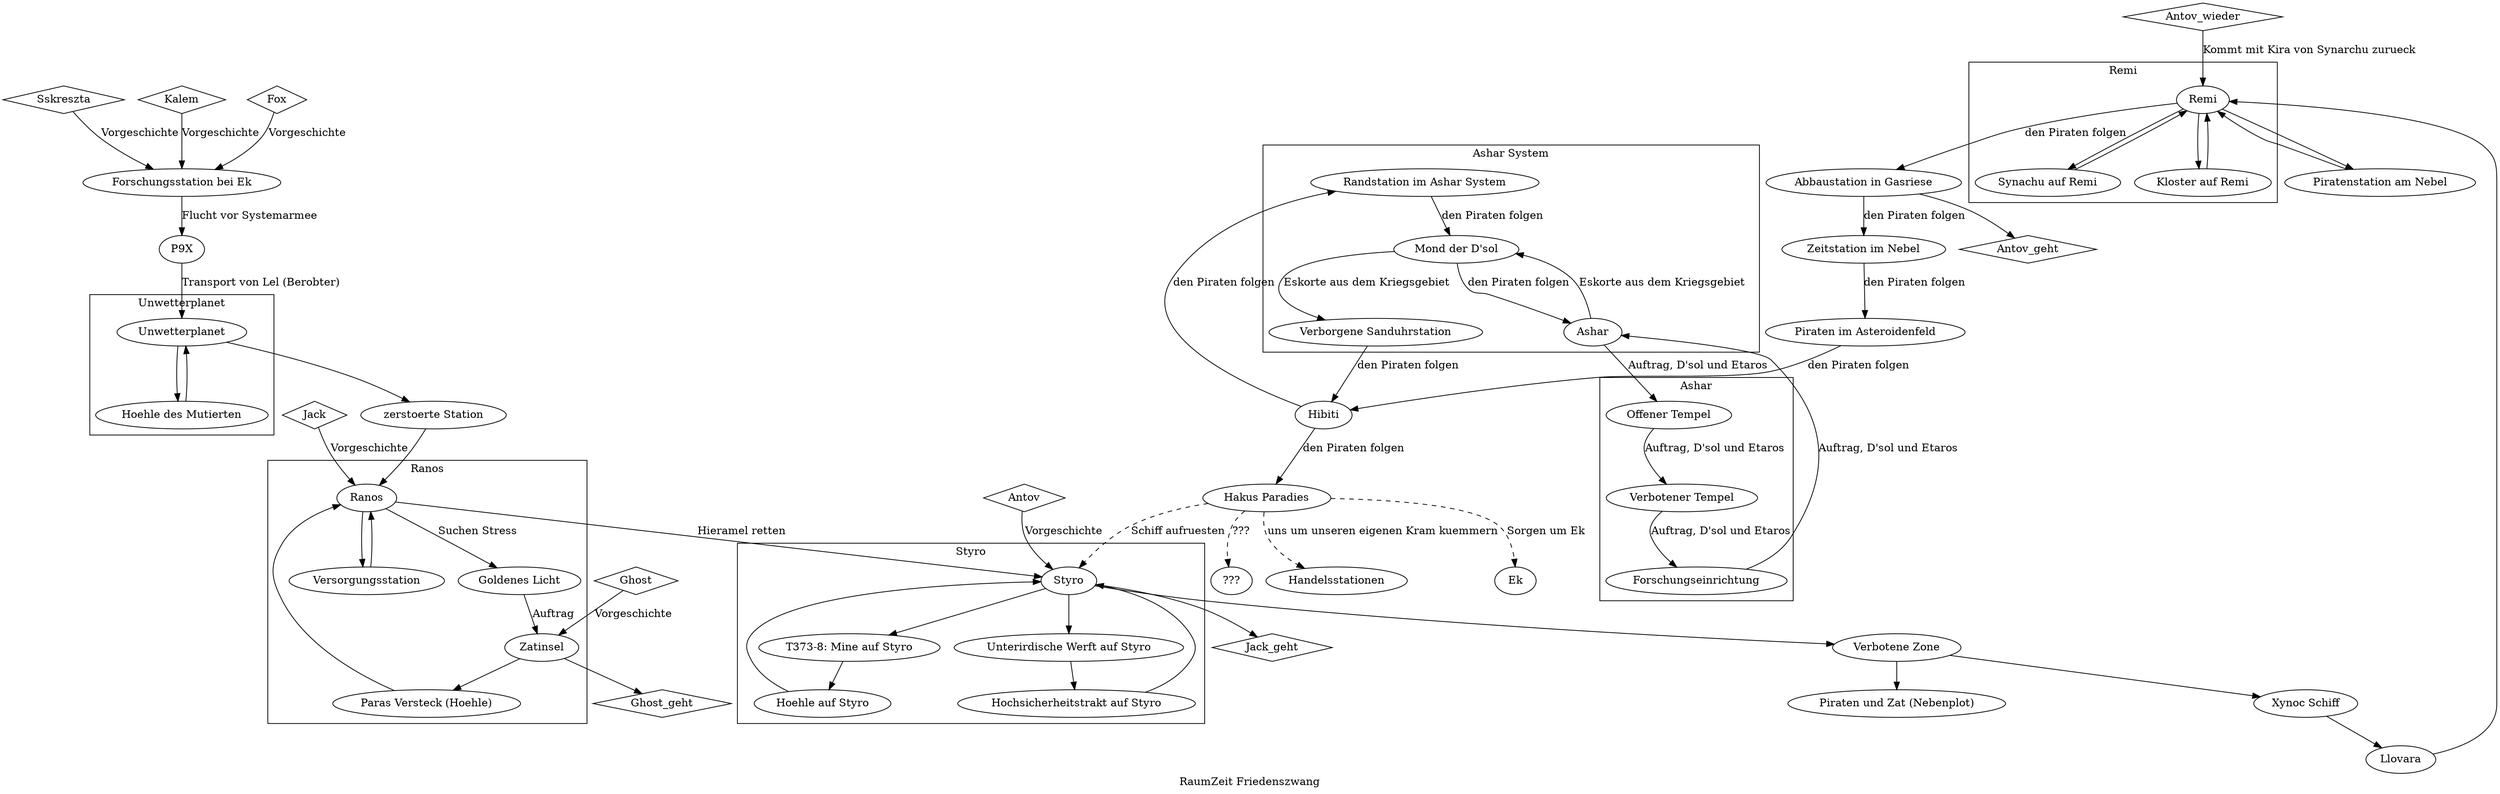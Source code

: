 digraph G {
    name = "RaumZeit Friedenszwang"
    label = "RaumZeit Friedenszwang"
    // Personen
    node [shape="diamond"] Sskreszta; Kalem; Fox; Jack; Jack_geht; Ghost; Ghost_geht; Antov; Antov_geht; Antov_wieder
    
    node [shape=""]
    // dazugestoßen 
    edge [label="Vorgeschichte"]
    Sskreszta -> "Forschungsstation bei Ek"
    Kalem -> "Forschungsstation bei Ek"
    Fox -> "Forschungsstation bei Ek"
    Jack -> Ranos
    Ghost -> Zatinsel 
    Antov -> Styro
    edge [label=""]
    
    // verlassen
    Zatinsel -> Ghost_geht
    Styro -> Jack_geht
    "Abbaustation in Gasriese" -> Antov_geht

    // wiedergekommen
    edge [label="Kommt mit Kira von Synarchu zurueck"]
    Antov_wieder -> Remi
    
    // Der Weg
    edge [label=""]
    edge [label="Flucht vor Systemarmee"]
    "Forschungsstation bei Ek" -> P9X 
    edge [label="Transport von Lel (Berobter)"]
    P9X -> Unwetterplanet
    edge [label=""]
    Unwetterplanet -> "zerstoerte Station" -> Ranos
    
    edge [label="Hieramel retten"]
    Ranos -> Styro 
    
    edge [label=""]
    Styro -> "Verbotene Zone" -> "Xynoc Schiff" -> Llovara -> Remi -> "Piratenstation am Nebel" -> Remi
    // Piraten und Zat
    "Verbotene Zone" -> "Piraten und Zat (Nebenplot)"

    edge [label="den Piraten folgen"]
    Remi -> "Abbaustation in Gasriese" -> "Zeitstation im Nebel" -> "Piraten im Asteroidenfeld" -> Hibiti
    "Hibiti" -> "Randstation im Ashar System"

    edge [label="den Piraten folgen"]
    "Verborgene Sanduhrstation" -> "Hibiti"
    edge [label="den Piraten folgen"]
    "Hibiti" -> "Hakus Paradies"
    
    // Wie es weitergehen koennte. 
    edge [style="dashed"]
    edge [label="uns um unseren eigenen Kram kuemmern"]
    "Hakus Paradies" -> "Handelsstationen"
    edge [label="Sorgen um Ek"]
    "Hakus Paradies" -> Ek
    edge [label="Schiff aufruesten"]
    "Hakus Paradies" -> Styro
    edge [label="???"]
    "Hakus Paradies" -> "???"
    
    edge [label="" style=""]
    // Beschreibungen
        
        // Ereignisse auf dem Unwetterplaneten
        subgraph cluster0 {
            name = Unwetterplanet
            label = Unwetterplanet
            Unwetterplanet -> "Hoehle des Mutierten" -> Unwetterplanet
        }
        
        // Ereignisse in Ranos
        subgraph cluster1 {
            name = Ranos
            label = Ranos
            edge [label="Suchen Stress"]
	    Ranos -> "Goldenes Licht"
            edge [label="Auftrag"]
	    "Goldenes Licht" -> Zatinsel
            edge [label=""]
	    Zatinsel -> "Paras Versteck (Hoehle)" -> Ranos -> Versorgungsstation -> Ranos
        }
        
        // Ereignisse in Styro
        subgraph cluster2 {
            name = Styro
            label = Styro
            Styro -> "T373-8: Mine auf Styro" ->  "Hoehle auf Styro" -> Styro -> "Unterirdische Werft auf Styro" -> "Hochsicherheitstrakt auf Styro" -> Styro 
        }
        
        // Ereignisse auf Remi
        subgraph cluster3 { 
            name = Remi
            label = Remi
            Remi -> "Synachu auf Remi" -> Remi -> "Kloster auf Remi" -> Remi
        }

        // Ereignisse bei Ashar
        subgraph cluster4 { 
            name = "Ashar System"
            label = "Ashar System"
            edge [label="den Piraten folgen"]
	    "Randstation im Ashar System" -> "Mond der D'sol" -> "Ashar" 
            edge [label="Eskorte aus dem Kriegsgebiet"]
	    Ashar -> "Mond der D'sol" -> "Verborgene Sanduhrstation"
        }

        // Ereignisse auf Ashar
        subgraph cluster5 { 
            name = "Ashar"
            label = "Ashar"
            edge [label="Auftrag, D'sol und Etaros"]
	    Ashar -> "Offener Tempel" -> "Verbotener Tempel" -> Forschungseinrichtung -> Ashar
        }
}
